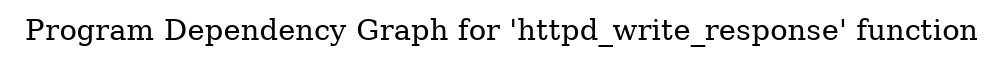 digraph "Program Dependency Graph for 'httpd_write_response' function" {
	label="Program Dependency Graph for 'httpd_write_response' function";

}
